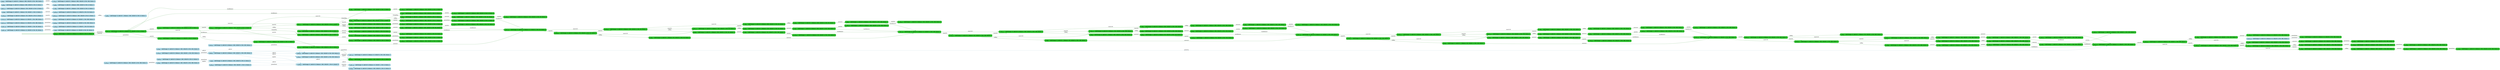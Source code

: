 digraph g {

	rankdir="LR"

	__invisible__[shape="point", color="forestgreen"]
	c0q256[label=<<b>c<sub>0</sub>q<sub>256</sub> = AskChange=0, AskCof=0, Balance=0, CofLeft=6, Pot=0, Status=0</b>>, shape="box", style="rounded, filled", fillcolor="limegreen", color="forestgreen", penwidth=3] // Initial
	c1q1728[label=<<b>c<sub>1</sub>q<sub>1728</sub> = AskChange=0, AskCof=0, Balance=0, CofLeft=6, Pot=0, Status=1</b>>, shape="box", style="rounded, filled", fillcolor="limegreen", color="forestgreen"]
	c2q128[label=<<b>c<sub>2</sub>q<sub>128</sub> = AskChange=0, AskCof=0, Balance=0, CofLeft=6, Pot=0, Status=2</b>>, shape="box", style="rounded, filled", fillcolor="limegreen", color="forestgreen"]
	c3q1624[label=<<b>c<sub>3</sub>q<sub>1624</sub> = AskChange=0, AskCof=0, Balance=100, CofLeft=6, Pot=0, Status=1</b>>, shape="box", style="rounded, filled", fillcolor="limegreen", color="forestgreen"]
	c5q128[label=<<b>c<sub>5</sub>q<sub>128</sub> = AskChange=0, AskCof=0, Balance=100, CofLeft=6, Pot=0, Status=2</b>>, shape="box", style="rounded, filled", fillcolor="limegreen", color="forestgreen"]
	c50q256[label=<<b>c<sub>50</sub>q<sub>256</sub> = AskChange=0, AskCof=0, Balance=100, CofLeft=6, Pot=0, Status=0</b>>, shape="box", style="rounded, filled", fillcolor="limegreen", color="forestgreen"]
	c6q65[label=<<b>c<sub>6</sub>q<sub>65</sub> = AskChange=1, AskCof=0, Balance=100, CofLeft=6, Pot=0, Status=1</b>>, shape="box", style="rounded, filled", fillcolor="limegreen", color="forestgreen"]
	c10q128[label=<<b>c<sub>10</sub>q<sub>128</sub> = AskChange=1, AskCof=0, Balance=100, CofLeft=6, Pot=0, Status=2</b>>, shape="box", style="rounded, filled", fillcolor="limegreen", color="forestgreen"]
	c128q256[label=<<b>c<sub>128</sub>q<sub>256</sub> = AskChange=1, AskCof=0, Balance=100, CofLeft=6, Pot=0, Status=0</b>>, shape="box", style="rounded, filled", fillcolor="limegreen", color="forestgreen"]
	c7q66[label=<<b>c<sub>7</sub>q<sub>66</sub> = AskChange=0, AskCof=1, Balance=100, CofLeft=6, Pot=0, Status=1</b>>, shape="box", style="rounded, filled", fillcolor="limegreen", color="forestgreen"]
	c11q128[label=<<b>c<sub>11</sub>q<sub>128</sub> = AskChange=0, AskCof=1, Balance=100, CofLeft=6, Pot=0, Status=2</b>>, shape="box", style="rounded, filled", fillcolor="limegreen", color="forestgreen"]
	c127q256[label=<<b>c<sub>127</sub>q<sub>256</sub> = AskChange=0, AskCof=1, Balance=100, CofLeft=6, Pot=0, Status=0</b>>, shape="box", style="rounded, filled", fillcolor="limegreen", color="forestgreen"]
	c12q65[label=<<b>c<sub>12</sub>q<sub>65</sub> = AskChange=1, AskCof=0, Balance=50, CofLeft=5, Pot=50, Status=1</b>>, shape="box", style="rounded, filled", fillcolor="limegreen", color="forestgreen"]
	c126q128[label=<<b>c<sub>126</sub>q<sub>128</sub> = AskChange=1, AskCof=0, Balance=50, CofLeft=5, Pot=50, Status=2</b>>, shape="box", style="rounded, filled", fillcolor="limegreen", color="forestgreen"]
	c61q1728[label=<<b>c<sub>61</sub>q<sub>1728</sub> = AskChange=0, AskCof=0, Balance=0, CofLeft=5, Pot=50, Status=1</b>>, shape="box", style="rounded, filled", fillcolor="limegreen", color="forestgreen"]
	c62q1624[label=<<b>c<sub>62</sub>q<sub>1624</sub> = AskChange=0, AskCof=0, Balance=100, CofLeft=5, Pot=50, Status=1</b>>, shape="box", style="rounded, filled", fillcolor="limegreen", color="forestgreen"]
	c66q66[label=<<b>c<sub>66</sub>q<sub>66</sub> = AskChange=0, AskCof=1, Balance=100, CofLeft=5, Pot=50, Status=1</b>>, shape="box", style="rounded, filled", fillcolor="limegreen", color="forestgreen"]
	c72q65[label=<<b>c<sub>72</sub>q<sub>65</sub> = AskChange=1, AskCof=0, Balance=50, CofLeft=4, Pot=100, Status=1</b>>, shape="box", style="rounded, filled", fillcolor="limegreen", color="forestgreen"]
	c131q128[label=<<b>c<sub>131</sub>q<sub>128</sub> = AskChange=1, AskCof=0, Balance=50, CofLeft=4, Pot=100, Status=2</b>>, shape="box", style="rounded, filled", fillcolor="limegreen", color="forestgreen"]
	c73q1728[label=<<b>c<sub>73</sub>q<sub>1728</sub> = AskChange=0, AskCof=0, Balance=0, CofLeft=4, Pot=100, Status=1</b>>, shape="box", style="rounded, filled", fillcolor="limegreen", color="forestgreen"]
	c74q1624[label=<<b>c<sub>74</sub>q<sub>1624</sub> = AskChange=0, AskCof=0, Balance=100, CofLeft=4, Pot=100, Status=1</b>>, shape="box", style="rounded, filled", fillcolor="limegreen", color="forestgreen"]
	c78q66[label=<<b>c<sub>78</sub>q<sub>66</sub> = AskChange=0, AskCof=1, Balance=100, CofLeft=4, Pot=100, Status=1</b>>, shape="box", style="rounded, filled", fillcolor="limegreen", color="forestgreen"]
	c84q65[label=<<b>c<sub>84</sub>q<sub>65</sub> = AskChange=1, AskCof=0, Balance=50, CofLeft=3, Pot=150, Status=1</b>>, shape="box", style="rounded, filled", fillcolor="limegreen", color="forestgreen"]
	c134q128[label=<<b>c<sub>134</sub>q<sub>128</sub> = AskChange=1, AskCof=0, Balance=50, CofLeft=3, Pot=150, Status=2</b>>, shape="box", style="rounded, filled", fillcolor="limegreen", color="forestgreen"]
	c85q1728[label=<<b>c<sub>85</sub>q<sub>1728</sub> = AskChange=0, AskCof=0, Balance=0, CofLeft=3, Pot=150, Status=1</b>>, shape="box", style="rounded, filled", fillcolor="limegreen", color="forestgreen"]
	c86q1624[label=<<b>c<sub>86</sub>q<sub>1624</sub> = AskChange=0, AskCof=0, Balance=100, CofLeft=3, Pot=150, Status=1</b>>, shape="box", style="rounded, filled", fillcolor="limegreen", color="forestgreen"]
	c90q66[label=<<b>c<sub>90</sub>q<sub>66</sub> = AskChange=0, AskCof=1, Balance=100, CofLeft=3, Pot=150, Status=1</b>>, shape="box", style="rounded, filled", fillcolor="limegreen", color="forestgreen"]
	c96q65[label=<<b>c<sub>96</sub>q<sub>65</sub> = AskChange=1, AskCof=0, Balance=50, CofLeft=2, Pot=200, Status=1</b>>, shape="box", style="rounded, filled", fillcolor="limegreen", color="forestgreen"]
	c137q128[label=<<b>c<sub>137</sub>q<sub>128</sub> = AskChange=1, AskCof=0, Balance=50, CofLeft=2, Pot=200, Status=2</b>>, shape="box", style="rounded, filled", fillcolor="limegreen", color="forestgreen"]
	c97q1728[label=<<b>c<sub>97</sub>q<sub>1728</sub> = AskChange=0, AskCof=0, Balance=0, CofLeft=2, Pot=200, Status=1</b>>, shape="box", style="rounded, filled", fillcolor="limegreen", color="forestgreen"]
	c98q1624[label=<<b>c<sub>98</sub>q<sub>1624</sub> = AskChange=0, AskCof=0, Balance=100, CofLeft=2, Pot=200, Status=1</b>>, shape="box", style="rounded, filled", fillcolor="limegreen", color="forestgreen"]
	c101q66[label=<<b>c<sub>101</sub>q<sub>66</sub> = AskChange=0, AskCof=1, Balance=100, CofLeft=2, Pot=200, Status=1</b>>, shape="box", style="rounded, filled", fillcolor="limegreen", color="forestgreen"]
	c107q65[label=<<b>c<sub>107</sub>q<sub>65</sub> = AskChange=1, AskCof=0, Balance=50, CofLeft=1, Pot=250, Status=1</b>>, shape="box", style="rounded, filled", fillcolor="limegreen", color="forestgreen"]
	c140q128[label=<<b>c<sub>140</sub>q<sub>128</sub> = AskChange=1, AskCof=0, Balance=50, CofLeft=1, Pot=250, Status=2</b>>, shape="box", style="rounded, filled", fillcolor="limegreen", color="forestgreen"]
	c45q1728[label=<<b>c<sub>45</sub>q<sub>1728</sub> = AskChange=0, AskCof=0, Balance=0, CofLeft=1, Pot=250, Status=1</b>>, shape="box", style="rounded, filled", fillcolor="limegreen", color="forestgreen"]
	c108q1624[label=<<b>c<sub>108</sub>q<sub>1624</sub> = AskChange=0, AskCof=0, Balance=100, CofLeft=1, Pot=250, Status=1</b>>, shape="box", style="rounded, filled", fillcolor="limegreen", color="forestgreen"]
	c112q66[label=<<b>c<sub>112</sub>q<sub>66</sub> = AskChange=0, AskCof=1, Balance=100, CofLeft=1, Pot=250, Status=1</b>>, shape="box", style="rounded, filled", fillcolor="limegreen", color="forestgreen"]
	c118q128[label=<<b>c<sub>118</sub>q<sub>128</sub> = AskChange=1, AskCof=0, Balance=50, CofLeft=0, Pot=300, Status=2</b>>, shape="box", style="rounded, filled", fillcolor="limegreen", color="forestgreen"]
	c143q36[label=<<b>c<sub>143</sub>q<sub>36</sub> = AskChange=1, AskCof=0, Balance=50, CofLeft=0, Pot=300, Status=0</b>>, shape="box", style="rounded, filled", fillcolor="limegreen", color="forestgreen"]
	c113q88[label=<<b>c<sub>113</sub>q<sub>88</sub> = AskChange=0, AskCof=0, Balance=200, CofLeft=1, Pot=250, Status=1</b>>, shape="box", style="rounded, filled", fillcolor="limegreen", color="forestgreen"]
	c115q66[label=<<b>c<sub>115</sub>q<sub>66</sub> = AskChange=0, AskCof=1, Balance=200, CofLeft=1, Pot=250, Status=1</b>>, shape="box", style="rounded, filled", fillcolor="limegreen", color="forestgreen"]
	c116q128[label=<<b>c<sub>116</sub>q<sub>128</sub> = AskChange=1, AskCof=0, Balance=150, CofLeft=0, Pot=300, Status=2</b>>, shape="box", style="rounded, filled", fillcolor="limegreen", color="forestgreen"]
	c141q36[label=<<b>c<sub>141</sub>q<sub>36</sub> = AskChange=1, AskCof=0, Balance=150, CofLeft=0, Pot=300, Status=0</b>>, shape="box", style="rounded, filled", fillcolor="limegreen", color="forestgreen"]
	c111q1112[label=<<b>c<sub>111</sub>q<sub>1112</sub> = AskChange=0, AskCof=0, Balance=150, CofLeft=1, Pot=250, Status=1</b>>, shape="box", style="rounded, filled", fillcolor="limegreen", color="forestgreen"]
	c114q66[label=<<b>c<sub>114</sub>q<sub>66</sub> = AskChange=0, AskCof=1, Balance=150, CofLeft=1, Pot=250, Status=1</b>>, shape="box", style="rounded, filled", fillcolor="limegreen", color="forestgreen"]
	c117q128[label=<<b>c<sub>117</sub>q<sub>128</sub> = AskChange=1, AskCof=0, Balance=100, CofLeft=0, Pot=300, Status=2</b>>, shape="box", style="rounded, filled", fillcolor="limegreen", color="forestgreen"]
	c142q36[label=<<b>c<sub>142</sub>q<sub>36</sub> = AskChange=1, AskCof=0, Balance=100, CofLeft=0, Pot=300, Status=0</b>>, shape="box", style="rounded, filled", fillcolor="limegreen", color="forestgreen"]
	c109q1624[label=<<b>c<sub>109</sub>q<sub>1624</sub> = AskChange=0, AskCof=0, Balance=50, CofLeft=1, Pot=250, Status=1</b>>, shape="box", style="rounded, filled", fillcolor="limegreen", color="forestgreen"]
	c110q66[label=<<b>c<sub>110</sub>q<sub>66</sub> = AskChange=0, AskCof=1, Balance=50, CofLeft=1, Pot=250, Status=1</b>>, shape="box", style="rounded, filled", fillcolor="limegreen", color="forestgreen"]
	c119q128[label=<<b>c<sub>119</sub>q<sub>128</sub> = AskChange=0, AskCof=0, Balance=0, CofLeft=0, Pot=300, Status=2</b>>, shape="box", style="rounded, filled", fillcolor="limegreen", color="forestgreen"]
	c22q36[label=<<b>c<sub>22</sub>q<sub>36</sub> = AskChange=0, AskCof=0, Balance=0, CofLeft=0, Pot=300, Status=0</b>>, shape="box", style="rounded, filled", fillcolor="limegreen", color="forestgreen"]
	c102q88[label=<<b>c<sub>102</sub>q<sub>88</sub> = AskChange=0, AskCof=0, Balance=200, CofLeft=2, Pot=200, Status=1</b>>, shape="box", style="rounded, filled", fillcolor="limegreen", color="forestgreen"]
	c104q66[label=<<b>c<sub>104</sub>q<sub>66</sub> = AskChange=0, AskCof=1, Balance=200, CofLeft=2, Pot=200, Status=1</b>>, shape="box", style="rounded, filled", fillcolor="limegreen", color="forestgreen"]
	c105q65[label=<<b>c<sub>105</sub>q<sub>65</sub> = AskChange=1, AskCof=0, Balance=150, CofLeft=1, Pot=250, Status=1</b>>, shape="box", style="rounded, filled", fillcolor="limegreen", color="forestgreen"]
	c138q128[label=<<b>c<sub>138</sub>q<sub>128</sub> = AskChange=1, AskCof=0, Balance=150, CofLeft=1, Pot=250, Status=2</b>>, shape="box", style="rounded, filled", fillcolor="limegreen", color="forestgreen"]
	c100q1112[label=<<b>c<sub>100</sub>q<sub>1112</sub> = AskChange=0, AskCof=0, Balance=150, CofLeft=2, Pot=200, Status=1</b>>, shape="box", style="rounded, filled", fillcolor="limegreen", color="forestgreen"]
	c103q66[label=<<b>c<sub>103</sub>q<sub>66</sub> = AskChange=0, AskCof=1, Balance=150, CofLeft=2, Pot=200, Status=1</b>>, shape="box", style="rounded, filled", fillcolor="limegreen", color="forestgreen"]
	c106q65[label=<<b>c<sub>106</sub>q<sub>65</sub> = AskChange=1, AskCof=0, Balance=100, CofLeft=1, Pot=250, Status=1</b>>, shape="box", style="rounded, filled", fillcolor="limegreen", color="forestgreen"]
	c139q128[label=<<b>c<sub>139</sub>q<sub>128</sub> = AskChange=1, AskCof=0, Balance=100, CofLeft=1, Pot=250, Status=2</b>>, shape="box", style="rounded, filled", fillcolor="limegreen", color="forestgreen"]
	c99q1624[label=<<b>c<sub>99</sub>q<sub>1624</sub> = AskChange=0, AskCof=0, Balance=50, CofLeft=2, Pot=200, Status=1</b>>, shape="box", style="rounded, filled", fillcolor="limegreen", color="forestgreen"]
	c44q66[label=<<b>c<sub>44</sub>q<sub>66</sub> = AskChange=0, AskCof=1, Balance=50, CofLeft=2, Pot=200, Status=1</b>>, shape="box", style="rounded, filled", fillcolor="limegreen", color="forestgreen"]
	c91q88[label=<<b>c<sub>91</sub>q<sub>88</sub> = AskChange=0, AskCof=0, Balance=200, CofLeft=3, Pot=150, Status=1</b>>, shape="box", style="rounded, filled", fillcolor="limegreen", color="forestgreen"]
	c93q66[label=<<b>c<sub>93</sub>q<sub>66</sub> = AskChange=0, AskCof=1, Balance=200, CofLeft=3, Pot=150, Status=1</b>>, shape="box", style="rounded, filled", fillcolor="limegreen", color="forestgreen"]
	c94q65[label=<<b>c<sub>94</sub>q<sub>65</sub> = AskChange=1, AskCof=0, Balance=150, CofLeft=2, Pot=200, Status=1</b>>, shape="box", style="rounded, filled", fillcolor="limegreen", color="forestgreen"]
	c135q128[label=<<b>c<sub>135</sub>q<sub>128</sub> = AskChange=1, AskCof=0, Balance=150, CofLeft=2, Pot=200, Status=2</b>>, shape="box", style="rounded, filled", fillcolor="limegreen", color="forestgreen"]
	c89q1112[label=<<b>c<sub>89</sub>q<sub>1112</sub> = AskChange=0, AskCof=0, Balance=150, CofLeft=3, Pot=150, Status=1</b>>, shape="box", style="rounded, filled", fillcolor="limegreen", color="forestgreen"]
	c92q66[label=<<b>c<sub>92</sub>q<sub>66</sub> = AskChange=0, AskCof=1, Balance=150, CofLeft=3, Pot=150, Status=1</b>>, shape="box", style="rounded, filled", fillcolor="limegreen", color="forestgreen"]
	c95q65[label=<<b>c<sub>95</sub>q<sub>65</sub> = AskChange=1, AskCof=0, Balance=100, CofLeft=2, Pot=200, Status=1</b>>, shape="box", style="rounded, filled", fillcolor="limegreen", color="forestgreen"]
	c136q128[label=<<b>c<sub>136</sub>q<sub>128</sub> = AskChange=1, AskCof=0, Balance=100, CofLeft=2, Pot=200, Status=2</b>>, shape="box", style="rounded, filled", fillcolor="limegreen", color="forestgreen"]
	c87q1624[label=<<b>c<sub>87</sub>q<sub>1624</sub> = AskChange=0, AskCof=0, Balance=50, CofLeft=3, Pot=150, Status=1</b>>, shape="box", style="rounded, filled", fillcolor="limegreen", color="forestgreen"]
	c88q66[label=<<b>c<sub>88</sub>q<sub>66</sub> = AskChange=0, AskCof=1, Balance=50, CofLeft=3, Pot=150, Status=1</b>>, shape="box", style="rounded, filled", fillcolor="limegreen", color="forestgreen"]
	c79q88[label=<<b>c<sub>79</sub>q<sub>88</sub> = AskChange=0, AskCof=0, Balance=200, CofLeft=4, Pot=100, Status=1</b>>, shape="box", style="rounded, filled", fillcolor="limegreen", color="forestgreen"]
	c81q66[label=<<b>c<sub>81</sub>q<sub>66</sub> = AskChange=0, AskCof=1, Balance=200, CofLeft=4, Pot=100, Status=1</b>>, shape="box", style="rounded, filled", fillcolor="limegreen", color="forestgreen"]
	c82q65[label=<<b>c<sub>82</sub>q<sub>65</sub> = AskChange=1, AskCof=0, Balance=150, CofLeft=3, Pot=150, Status=1</b>>, shape="box", style="rounded, filled", fillcolor="limegreen", color="forestgreen"]
	c132q128[label=<<b>c<sub>132</sub>q<sub>128</sub> = AskChange=1, AskCof=0, Balance=150, CofLeft=3, Pot=150, Status=2</b>>, shape="box", style="rounded, filled", fillcolor="limegreen", color="forestgreen"]
	c77q1112[label=<<b>c<sub>77</sub>q<sub>1112</sub> = AskChange=0, AskCof=0, Balance=150, CofLeft=4, Pot=100, Status=1</b>>, shape="box", style="rounded, filled", fillcolor="limegreen", color="forestgreen"]
	c80q66[label=<<b>c<sub>80</sub>q<sub>66</sub> = AskChange=0, AskCof=1, Balance=150, CofLeft=4, Pot=100, Status=1</b>>, shape="box", style="rounded, filled", fillcolor="limegreen", color="forestgreen"]
	c83q65[label=<<b>c<sub>83</sub>q<sub>65</sub> = AskChange=1, AskCof=0, Balance=100, CofLeft=3, Pot=150, Status=1</b>>, shape="box", style="rounded, filled", fillcolor="limegreen", color="forestgreen"]
	c133q128[label=<<b>c<sub>133</sub>q<sub>128</sub> = AskChange=1, AskCof=0, Balance=100, CofLeft=3, Pot=150, Status=2</b>>, shape="box", style="rounded, filled", fillcolor="limegreen", color="forestgreen"]
	c75q1624[label=<<b>c<sub>75</sub>q<sub>1624</sub> = AskChange=0, AskCof=0, Balance=50, CofLeft=4, Pot=100, Status=1</b>>, shape="box", style="rounded, filled", fillcolor="limegreen", color="forestgreen"]
	c76q66[label=<<b>c<sub>76</sub>q<sub>66</sub> = AskChange=0, AskCof=1, Balance=50, CofLeft=4, Pot=100, Status=1</b>>, shape="box", style="rounded, filled", fillcolor="limegreen", color="forestgreen"]
	c67q88[label=<<b>c<sub>67</sub>q<sub>88</sub> = AskChange=0, AskCof=0, Balance=200, CofLeft=5, Pot=50, Status=1</b>>, shape="box", style="rounded, filled", fillcolor="limegreen", color="forestgreen"]
	c69q66[label=<<b>c<sub>69</sub>q<sub>66</sub> = AskChange=0, AskCof=1, Balance=200, CofLeft=5, Pot=50, Status=1</b>>, shape="box", style="rounded, filled", fillcolor="limegreen", color="forestgreen"]
	c70q65[label=<<b>c<sub>70</sub>q<sub>65</sub> = AskChange=1, AskCof=0, Balance=150, CofLeft=4, Pot=100, Status=1</b>>, shape="box", style="rounded, filled", fillcolor="limegreen", color="forestgreen"]
	c129q128[label=<<b>c<sub>129</sub>q<sub>128</sub> = AskChange=1, AskCof=0, Balance=150, CofLeft=4, Pot=100, Status=2</b>>, shape="box", style="rounded, filled", fillcolor="limegreen", color="forestgreen"]
	c65q1112[label=<<b>c<sub>65</sub>q<sub>1112</sub> = AskChange=0, AskCof=0, Balance=150, CofLeft=5, Pot=50, Status=1</b>>, shape="box", style="rounded, filled", fillcolor="limegreen", color="forestgreen"]
	c68q66[label=<<b>c<sub>68</sub>q<sub>66</sub> = AskChange=0, AskCof=1, Balance=150, CofLeft=5, Pot=50, Status=1</b>>, shape="box", style="rounded, filled", fillcolor="limegreen", color="forestgreen"]
	c71q65[label=<<b>c<sub>71</sub>q<sub>65</sub> = AskChange=1, AskCof=0, Balance=100, CofLeft=4, Pot=100, Status=1</b>>, shape="box", style="rounded, filled", fillcolor="limegreen", color="forestgreen"]
	c130q128[label=<<b>c<sub>130</sub>q<sub>128</sub> = AskChange=1, AskCof=0, Balance=100, CofLeft=4, Pot=100, Status=2</b>>, shape="box", style="rounded, filled", fillcolor="limegreen", color="forestgreen"]
	c63q1624[label=<<b>c<sub>63</sub>q<sub>1624</sub> = AskChange=0, AskCof=0, Balance=50, CofLeft=5, Pot=50, Status=1</b>>, shape="box", style="rounded, filled", fillcolor="limegreen", color="forestgreen"]
	c64q66[label=<<b>c<sub>64</sub>q<sub>66</sub> = AskChange=0, AskCof=1, Balance=50, CofLeft=5, Pot=50, Status=1</b>>, shape="box", style="rounded, filled", fillcolor="limegreen", color="forestgreen"]
	c9q88[label=<<b>c<sub>9</sub>q<sub>88</sub> = AskChange=0, AskCof=0, Balance=200, CofLeft=6, Pot=0, Status=1</b>>, shape="box", style="rounded, filled", fillcolor="limegreen", color="forestgreen"]
	c16q128[label=<<b>c<sub>16</sub>q<sub>128</sub> = AskChange=0, AskCof=0, Balance=200, CofLeft=6, Pot=0, Status=2</b>>, shape="box", style="rounded, filled", fillcolor="limegreen", color="forestgreen"]
	c122q256[label=<<b>c<sub>122</sub>q<sub>256</sub> = AskChange=0, AskCof=0, Balance=200, CofLeft=6, Pot=0, Status=0</b>>, shape="box", style="rounded, filled", fillcolor="limegreen", color="forestgreen"]
	c17q65[label=<<b>c<sub>17</sub>q<sub>65</sub> = AskChange=1, AskCof=0, Balance=200, CofLeft=6, Pot=0, Status=1</b>>, shape="box", style="rounded, filled", fillcolor="limegreen", color="forestgreen"]
	c121q128[label=<<b>c<sub>121</sub>q<sub>128</sub> = AskChange=1, AskCof=0, Balance=200, CofLeft=6, Pot=0, Status=2</b>>, shape="box", style="rounded, filled", fillcolor="limegreen", color="forestgreen"]
	c18q66[label=<<b>c<sub>18</sub>q<sub>66</sub> = AskChange=0, AskCof=1, Balance=200, CofLeft=6, Pot=0, Status=1</b>>, shape="box", style="rounded, filled", fillcolor="limegreen", color="forestgreen"]
	c58q65[label=<<b>c<sub>58</sub>q<sub>65</sub> = AskChange=1, AskCof=0, Balance=150, CofLeft=5, Pot=50, Status=1</b>>, shape="box", style="rounded, filled", fillcolor="limegreen", color="forestgreen"]
	c120q128[label=<<b>c<sub>120</sub>q<sub>128</sub> = AskChange=1, AskCof=0, Balance=150, CofLeft=5, Pot=50, Status=2</b>>, shape="box", style="rounded, filled", fillcolor="limegreen", color="forestgreen"]
	c8q1112[label=<<b>c<sub>8</sub>q<sub>1112</sub> = AskChange=0, AskCof=0, Balance=150, CofLeft=6, Pot=0, Status=1</b>>, shape="box", style="rounded, filled", fillcolor="limegreen", color="forestgreen"]
	c13q128[label=<<b>c<sub>13</sub>q<sub>128</sub> = AskChange=0, AskCof=0, Balance=150, CofLeft=6, Pot=0, Status=2</b>>, shape="box", style="rounded, filled", fillcolor="limegreen", color="forestgreen"]
	c125q256[label=<<b>c<sub>125</sub>q<sub>256</sub> = AskChange=0, AskCof=0, Balance=150, CofLeft=6, Pot=0, Status=0</b>>, shape="box", style="rounded, filled", fillcolor="limegreen", color="forestgreen"]
	c14q65[label=<<b>c<sub>14</sub>q<sub>65</sub> = AskChange=1, AskCof=0, Balance=150, CofLeft=6, Pot=0, Status=1</b>>, shape="box", style="rounded, filled", fillcolor="limegreen", color="forestgreen"]
	c124q128[label=<<b>c<sub>124</sub>q<sub>128</sub> = AskChange=1, AskCof=0, Balance=150, CofLeft=6, Pot=0, Status=2</b>>, shape="box", style="rounded, filled", fillcolor="limegreen", color="forestgreen"]
	c15q66[label=<<b>c<sub>15</sub>q<sub>66</sub> = AskChange=0, AskCof=1, Balance=150, CofLeft=6, Pot=0, Status=1</b>>, shape="box", style="rounded, filled", fillcolor="limegreen", color="forestgreen"]
	c59q65[label=<<b>c<sub>59</sub>q<sub>65</sub> = AskChange=1, AskCof=0, Balance=100, CofLeft=5, Pot=50, Status=1</b>>, shape="box", style="rounded, filled", fillcolor="limegreen", color="forestgreen"]
	c123q128[label=<<b>c<sub>123</sub>q<sub>128</sub> = AskChange=1, AskCof=0, Balance=100, CofLeft=5, Pot=50, Status=2</b>>, shape="box", style="rounded, filled", fillcolor="limegreen", color="forestgreen"]
	c4q1624[label=<<b>c<sub>4</sub>q<sub>1624</sub> = AskChange=0, AskCof=0, Balance=50, CofLeft=6, Pot=0, Status=1</b>>, shape="box", style="rounded, filled", fillcolor="limegreen", color="forestgreen"]
	c60q66[label=<<b>c<sub>60</sub>q<sub>66</sub> = AskChange=0, AskCof=1, Balance=50, CofLeft=6, Pot=0, Status=1</b>>, shape="box", style="rounded, filled", fillcolor="limegreen", color="forestgreen"]
	c19q1728[label=<<b>c<sub>19</sub>q<sub>1728</sub> = AskChange=0, AskCof=0, Balance=0, CofLeft=0, Pot=50, Status=1</b>>, shape="box", style="rounded, filled, dashed", fillcolor="lightblue2", color="deepskyblue4"]
	c20q4[label=<<b>c<sub>20</sub>q<sub>4</sub> = AskChange=0, AskCof=0, Balance=0, CofLeft=0, Pot=50, Status=0</b>>, shape="box", style="rounded, filled, dashed", fillcolor="lightblue2", color="deepskyblue4"]
	c21q1728[label=<<b>c<sub>21</sub>q<sub>1728</sub> = AskChange=0, AskCof=0, Balance=0, CofLeft=0, Pot=300, Status=1</b>>, shape="box", style="rounded, filled, dashed", fillcolor="lightblue2", color="deepskyblue4"]
	c23q1728[label=<<b>c<sub>23</sub>q<sub>1728</sub> = AskChange=0, AskCof=0, Balance=0, CofLeft=1, Pot=50, Status=1</b>>, shape="box", style="rounded, filled, dashed", fillcolor="lightblue2", color="deepskyblue4"]
	c24q260[label=<<b>c<sub>24</sub>q<sub>260</sub> = AskChange=0, AskCof=0, Balance=0, CofLeft=1, Pot=50, Status=0</b>>, shape="box", style="rounded, filled, dashed", fillcolor="lightblue2", color="deepskyblue4"]
	c25q1728[label=<<b>c<sub>25</sub>q<sub>1728</sub> = AskChange=0, AskCof=0, Balance=0, CofLeft=6, Pot=300, Status=1</b>>, shape="box", style="rounded, filled, dashed", fillcolor="lightblue2", color="deepskyblue4"]
	c26q288[label=<<b>c<sub>26</sub>q<sub>288</sub> = AskChange=0, AskCof=0, Balance=0, CofLeft=6, Pot=300, Status=0</b>>, shape="box", style="rounded, filled, dashed", fillcolor="lightblue2", color="deepskyblue4"]
	c27q1728[label=<<b>c<sub>27</sub>q<sub>1728</sub> = AskChange=0, AskCof=0, Balance=0, CofLeft=1, Pot=300, Status=1</b>>, shape="box", style="rounded, filled, dashed", fillcolor="lightblue2", color="deepskyblue4"]
	c28q292[label=<<b>c<sub>28</sub>q<sub>292</sub> = AskChange=0, AskCof=0, Balance=0, CofLeft=1, Pot=300, Status=0</b>>, shape="box", style="rounded, filled, dashed", fillcolor="lightblue2", color="deepskyblue4"]
	c29q128[label=<<b>c<sub>29</sub>q<sub>128</sub> = AskChange=0, AskCof=0, Balance=100, CofLeft=0, Pot=0, Status=2</b>>, shape="box", style="rounded, filled, dashed", fillcolor="lightblue2", color="deepskyblue4"]
	c30q4[label=<<b>c<sub>30</sub>q<sub>4</sub> = AskChange=0, AskCof=0, Balance=100, CofLeft=0, Pot=0, Status=0</b>>, shape="box", style="rounded, filled, dashed", fillcolor="lightblue2", color="deepskyblue4"]
	c31q128[label=<<b>c<sub>31</sub>q<sub>128</sub> = AskChange=0, AskCof=0, Balance=100, CofLeft=0, Pot=300, Status=2</b>>, shape="box", style="rounded, filled, dashed", fillcolor="lightblue2", color="deepskyblue4"]
	c32q36[label=<<b>c<sub>32</sub>q<sub>36</sub> = AskChange=0, AskCof=0, Balance=100, CofLeft=0, Pot=300, Status=0</b>>, shape="box", style="rounded, filled, dashed", fillcolor="lightblue2", color="deepskyblue4"]
	c33q128[label=<<b>c<sub>33</sub>q<sub>128</sub> = AskChange=0, AskCof=0, Balance=100, CofLeft=1, Pot=0, Status=2</b>>, shape="box", style="rounded, filled, dashed", fillcolor="lightblue2", color="deepskyblue4"]
	c34q260[label=<<b>c<sub>34</sub>q<sub>260</sub> = AskChange=0, AskCof=0, Balance=100, CofLeft=1, Pot=0, Status=0</b>>, shape="box", style="rounded, filled, dashed", fillcolor="lightblue2", color="deepskyblue4"]
	c35q128[label=<<b>c<sub>35</sub>q<sub>128</sub> = AskChange=0, AskCof=0, Balance=100, CofLeft=6, Pot=250, Status=2</b>>, shape="box", style="rounded, filled, dashed", fillcolor="lightblue2", color="deepskyblue4"]
	c36q288[label=<<b>c<sub>36</sub>q<sub>288</sub> = AskChange=0, AskCof=0, Balance=100, CofLeft=6, Pot=250, Status=0</b>>, shape="box", style="rounded, filled, dashed", fillcolor="lightblue2", color="deepskyblue4"]
	c37q128[label=<<b>c<sub>37</sub>q<sub>128</sub> = AskChange=0, AskCof=0, Balance=100, CofLeft=1, Pot=250, Status=2</b>>, shape="box", style="rounded, filled, dashed", fillcolor="lightblue2", color="deepskyblue4"]
	c38q292[label=<<b>c<sub>38</sub>q<sub>292</sub> = AskChange=0, AskCof=0, Balance=100, CofLeft=1, Pot=250, Status=0</b>>, shape="box", style="rounded, filled, dashed", fillcolor="lightblue2", color="deepskyblue4"]
	c39q1624[label=<<b>c<sub>39</sub>q<sub>1624</sub> = AskChange=0, AskCof=0, Balance=100, CofLeft=0, Pot=0, Status=1</b>>, shape="box", style="rounded, filled, dashed", fillcolor="lightblue2", color="deepskyblue4"]
	c40q64[label=<<b>c<sub>40</sub>q<sub>64</sub> = AskChange=0, AskCof=1, Balance=100, CofLeft=0, Pot=0, Status=1</b>>, shape="box", style="rounded, filled, dashed", fillcolor="lightblue2", color="deepskyblue4"]
	c41q1624[label=<<b>c<sub>41</sub>q<sub>1624</sub> = AskChange=0, AskCof=0, Balance=50, CofLeft=0, Pot=0, Status=1</b>>, shape="box", style="rounded, filled, dashed", fillcolor="lightblue2", color="deepskyblue4"]
	c42q66[label=<<b>c<sub>42</sub>q<sub>66</sub> = AskChange=0, AskCof=1, Balance=50, CofLeft=1, Pot=0, Status=1</b>>, shape="box", style="rounded, filled, dashed", fillcolor="lightblue2", color="deepskyblue4"]
	c43q128[label=<<b>c<sub>43</sub>q<sub>128</sub> = AskChange=0, AskCof=0, Balance=0, CofLeft=0, Pot=50, Status=2</b>>, shape="box", style="rounded, filled, dashed", fillcolor="lightblue2", color="deepskyblue4"]
	c46q1112[label=<<b>c<sub>46</sub>q<sub>1112</sub> = AskChange=0, AskCof=0, Balance=150, CofLeft=0, Pot=0, Status=1</b>>, shape="box", style="rounded, filled, dashed", fillcolor="lightblue2", color="deepskyblue4"]
	c47q64[label=<<b>c<sub>47</sub>q<sub>64</sub> = AskChange=0, AskCof=1, Balance=150, CofLeft=0, Pot=0, Status=1</b>>, shape="box", style="rounded, filled, dashed", fillcolor="lightblue2", color="deepskyblue4"]
	c48q88[label=<<b>c<sub>48</sub>q<sub>88</sub> = AskChange=0, AskCof=0, Balance=200, CofLeft=0, Pot=0, Status=1</b>>, shape="box", style="rounded, filled, dashed", fillcolor="lightblue2", color="deepskyblue4"]
	c49q64[label=<<b>c<sub>49</sub>q<sub>64</sub> = AskChange=0, AskCof=1, Balance=200, CofLeft=0, Pot=0, Status=1</b>>, shape="box", style="rounded, filled, dashed", fillcolor="lightblue2", color="deepskyblue4"]
	c51q36[label=<<b>c<sub>51</sub>q<sub>36</sub> = AskChange=0, AskCof=0, Balance=100, CofLeft=0, Pot=250, Status=0</b>>, shape="box", style="rounded, filled, dashed", fillcolor="lightblue2", color="deepskyblue4"]
	c52q260[label=<<b>c<sub>52</sub>q<sub>260</sub> = AskChange=0, AskCof=0, Balance=100, CofLeft=2, Pot=0, Status=0</b>>, shape="box", style="rounded, filled, dashed", fillcolor="lightblue2", color="deepskyblue4"]
	c53q1728[label=<<b>c<sub>53</sub>q<sub>1728</sub> = AskChange=0, AskCof=0, Balance=0, CofLeft=1, Pot=0, Status=1</b>>, shape="box", style="rounded, filled, dashed", fillcolor="lightblue2", color="deepskyblue4"]
	c54q1728[label=<<b>c<sub>54</sub>q<sub>1728</sub> = AskChange=0, AskCof=0, Balance=0, CofLeft=6, Pot=250, Status=1</b>>, shape="box", style="rounded, filled, dashed", fillcolor="lightblue2", color="deepskyblue4"]
	c55q292[label=<<b>c<sub>55</sub>q<sub>292</sub> = AskChange=0, AskCof=0, Balance=100, CofLeft=2, Pot=250, Status=0</b>>, shape="box", style="rounded, filled, dashed", fillcolor="lightblue2", color="deepskyblue4"]
	c56q64[label=<<b>c<sub>56</sub>q<sub>64</sub> = AskChange=0, AskCof=1, Balance=200, CofLeft=0, Pot=100, Status=1</b>>, shape="box", style="rounded, filled, dashed", fillcolor="lightblue2", color="deepskyblue4"]
	c57q128[label=<<b>c<sub>57</sub>q<sub>128</sub> = AskChange=0, AskCof=1, Balance=200, CofLeft=0, Pot=100, Status=2</b>>, shape="box", style="rounded, filled, dashed", fillcolor="lightblue2", color="deepskyblue4"]

	__invisible__ -> c0q256[penwidth=3, color="forestgreen"]
	c0q256 -> c1q1728[label=<powerUp>, color="forestgreen"]
	c1q1728 -> c2q128[label=<autoOut>, color="forestgreen"]
	c2q128 -> c0q256[label=<powerDown>, color="forestgreen"]
	c1q1728 -> c3q1624[label=<insert100>, color="forestgreen"]
	c3q1624 -> c5q128[label=<autoOut>, color="forestgreen"]
	c5q128 -> c50q256[label=<powerDown>, color="forestgreen"]
	c3q1624 -> c6q65[label=<changeReq>, color="forestgreen"]
	c6q65 -> c10q128[label=<autoOut>, color="forestgreen"]
	c10q128 -> c128q256[label=<powerDown>, color="forestgreen"]
	c6q65 -> c1q1728[label=<backBalance>, color="forestgreen"]
	c3q1624 -> c7q66[label=<cofReq>, color="forestgreen"]
	c7q66 -> c11q128[label=<autoOut>, color="forestgreen"]
	c11q128 -> c127q256[label=<powerDown>, color="forestgreen"]
	c7q66 -> c12q65[label=<serveCof>, color="forestgreen"]
	c12q65 -> c126q128[label=<autoOut>, color="forestgreen"]
	c12q65 -> c61q1728[label=<backBalance>, color="forestgreen"]
	c61q1728 -> c62q1624[label=<insert100>, color="forestgreen"]
	c62q1624 -> c66q66[label=<cofReq>, color="forestgreen"]
	c66q66 -> c72q65[label=<serveCof>, color="forestgreen"]
	c72q65 -> c131q128[label=<autoOut>, color="forestgreen"]
	c72q65 -> c73q1728[label=<backBalance>, color="forestgreen"]
	c73q1728 -> c74q1624[label=<insert100>, color="forestgreen"]
	c74q1624 -> c78q66[label=<cofReq>, color="forestgreen"]
	c78q66 -> c84q65[label=<serveCof>, color="forestgreen"]
	c84q65 -> c134q128[label=<autoOut>, color="forestgreen"]
	c84q65 -> c85q1728[label=<backBalance>, color="forestgreen"]
	c85q1728 -> c86q1624[label=<insert100>, color="forestgreen"]
	c86q1624 -> c90q66[label=<cofReq>, color="forestgreen"]
	c90q66 -> c96q65[label=<serveCof>, color="forestgreen"]
	c96q65 -> c137q128[label=<autoOut>, color="forestgreen"]
	c96q65 -> c97q1728[label=<backBalance>, color="forestgreen"]
	c97q1728 -> c98q1624[label=<insert100>, color="forestgreen"]
	c98q1624 -> c101q66[label=<cofReq>, color="forestgreen"]
	c101q66 -> c107q65[label=<serveCof>, color="forestgreen"]
	c107q65 -> c140q128[label=<autoOut>, color="forestgreen"]
	c107q65 -> c45q1728[label=<backBalance>, color="forestgreen"]
	c45q1728 -> c108q1624[label=<insert100>, color="forestgreen"]
	c108q1624 -> c112q66[label=<cofReq>, color="forestgreen"]
	c112q66 -> c118q128[label=<serveCof>, color="forestgreen"]
	c118q128 -> c143q36[label=<powerDown>, color="forestgreen"]
	c108q1624 -> c113q88[label=<insert100>, color="forestgreen"]
	c113q88 -> c115q66[label=<cofReq>, color="forestgreen"]
	c115q66 -> c116q128[label=<serveCof>, color="forestgreen"]
	c116q128 -> c141q36[label=<powerDown>, color="forestgreen"]
	c108q1624 -> c111q1112[label=<insert50>, color="forestgreen"]
	c111q1112 -> c114q66[label=<cofReq>, color="forestgreen"]
	c114q66 -> c117q128[label=<serveCof>, color="forestgreen"]
	c117q128 -> c142q36[label=<powerDown>, color="forestgreen"]
	c111q1112 -> c113q88[label=<insert50>, color="forestgreen"]
	c45q1728 -> c109q1624[label=<insert50>, color="forestgreen"]
	c109q1624 -> c110q66[label=<cofReq>, color="forestgreen"]
	c110q66 -> c119q128[label=<serveCof>, color="forestgreen"]
	c119q128 -> c22q36[label=<powerDown>, color="forestgreen"]
	c109q1624 -> c111q1112[label=<insert100>, color="forestgreen"]
	c109q1624 -> c108q1624[label=<insert50>, color="forestgreen"]
	c98q1624 -> c102q88[label=<insert100>, color="forestgreen"]
	c102q88 -> c104q66[label=<cofReq>, color="forestgreen"]
	c104q66 -> c105q65[label=<serveCof>, color="forestgreen"]
	c105q65 -> c138q128[label=<autoOut>, color="forestgreen"]
	c105q65 -> c45q1728[label=<backBalance>, color="forestgreen"]
	c98q1624 -> c100q1112[label=<insert50>, color="forestgreen"]
	c100q1112 -> c103q66[label=<cofReq>, color="forestgreen"]
	c103q66 -> c106q65[label=<serveCof>, color="forestgreen"]
	c106q65 -> c139q128[label=<autoOut>, color="forestgreen"]
	c106q65 -> c45q1728[label=<backBalance>, color="forestgreen"]
	c100q1112 -> c102q88[label=<insert50>, color="forestgreen"]
	c97q1728 -> c99q1624[label=<insert50>, color="forestgreen"]
	c99q1624 -> c44q66[label=<cofReq>, color="forestgreen"]
	c44q66 -> c45q1728[label=<serveCof>, color="forestgreen"]
	c99q1624 -> c100q1112[label=<insert100>, color="forestgreen"]
	c99q1624 -> c98q1624[label=<insert50>, color="forestgreen"]
	c86q1624 -> c91q88[label=<insert100>, color="forestgreen"]
	c91q88 -> c93q66[label=<cofReq>, color="forestgreen"]
	c93q66 -> c94q65[label=<serveCof>, color="forestgreen"]
	c94q65 -> c135q128[label=<autoOut>, color="forestgreen"]
	c94q65 -> c97q1728[label=<backBalance>, color="forestgreen"]
	c86q1624 -> c89q1112[label=<insert50>, color="forestgreen"]
	c89q1112 -> c92q66[label=<cofReq>, color="forestgreen"]
	c92q66 -> c95q65[label=<serveCof>, color="forestgreen"]
	c95q65 -> c136q128[label=<autoOut>, color="forestgreen"]
	c95q65 -> c97q1728[label=<backBalance>, color="forestgreen"]
	c89q1112 -> c91q88[label=<insert50>, color="forestgreen"]
	c85q1728 -> c87q1624[label=<insert50>, color="forestgreen"]
	c87q1624 -> c88q66[label=<cofReq>, color="forestgreen"]
	c88q66 -> c97q1728[label=<serveCof>, color="forestgreen"]
	c87q1624 -> c89q1112[label=<insert100>, color="forestgreen"]
	c87q1624 -> c86q1624[label=<insert50>, color="forestgreen"]
	c74q1624 -> c79q88[label=<insert100>, color="forestgreen"]
	c79q88 -> c81q66[label=<cofReq>, color="forestgreen"]
	c81q66 -> c82q65[label=<serveCof>, color="forestgreen"]
	c82q65 -> c132q128[label=<autoOut>, color="forestgreen"]
	c82q65 -> c85q1728[label=<backBalance>, color="forestgreen"]
	c74q1624 -> c77q1112[label=<insert50>, color="forestgreen"]
	c77q1112 -> c80q66[label=<cofReq>, color="forestgreen"]
	c80q66 -> c83q65[label=<serveCof>, color="forestgreen"]
	c83q65 -> c133q128[label=<autoOut>, color="forestgreen"]
	c83q65 -> c85q1728[label=<backBalance>, color="forestgreen"]
	c77q1112 -> c79q88[label=<insert50>, color="forestgreen"]
	c73q1728 -> c75q1624[label=<insert50>, color="forestgreen"]
	c75q1624 -> c76q66[label=<cofReq>, color="forestgreen"]
	c76q66 -> c85q1728[label=<serveCof>, color="forestgreen"]
	c75q1624 -> c77q1112[label=<insert100>, color="forestgreen"]
	c75q1624 -> c74q1624[label=<insert50>, color="forestgreen"]
	c62q1624 -> c67q88[label=<insert100>, color="forestgreen"]
	c67q88 -> c69q66[label=<cofReq>, color="forestgreen"]
	c69q66 -> c70q65[label=<serveCof>, color="forestgreen"]
	c70q65 -> c129q128[label=<autoOut>, color="forestgreen"]
	c70q65 -> c73q1728[label=<backBalance>, color="forestgreen"]
	c62q1624 -> c65q1112[label=<insert50>, color="forestgreen"]
	c65q1112 -> c68q66[label=<cofReq>, color="forestgreen"]
	c68q66 -> c71q65[label=<serveCof>, color="forestgreen"]
	c71q65 -> c130q128[label=<autoOut>, color="forestgreen"]
	c71q65 -> c73q1728[label=<backBalance>, color="forestgreen"]
	c65q1112 -> c67q88[label=<insert50>, color="forestgreen"]
	c61q1728 -> c63q1624[label=<insert50>, color="forestgreen"]
	c63q1624 -> c64q66[label=<cofReq>, color="forestgreen"]
	c64q66 -> c73q1728[label=<serveCof>, color="forestgreen"]
	c63q1624 -> c65q1112[label=<insert100>, color="forestgreen"]
	c63q1624 -> c62q1624[label=<insert50>, color="forestgreen"]
	c3q1624 -> c9q88[label=<insert100>, color="forestgreen"]
	c9q88 -> c16q128[label=<autoOut>, color="forestgreen"]
	c16q128 -> c122q256[label=<powerDown>, color="forestgreen"]
	c9q88 -> c17q65[label=<changeReq>, color="forestgreen"]
	c17q65 -> c121q128[label=<autoOut>, color="forestgreen"]
	c17q65 -> c1q1728[label=<backBalance>, color="forestgreen"]
	c9q88 -> c18q66[label=<cofReq>, color="forestgreen"]
	c18q66 -> c58q65[label=<serveCof>, color="forestgreen"]
	c58q65 -> c120q128[label=<autoOut>, color="forestgreen"]
	c58q65 -> c61q1728[label=<backBalance>, color="forestgreen"]
	c3q1624 -> c8q1112[label=<insert50>, color="forestgreen"]
	c8q1112 -> c13q128[label=<autoOut>, color="forestgreen"]
	c13q128 -> c125q256[label=<powerDown>, color="forestgreen"]
	c8q1112 -> c14q65[label=<changeReq>, color="forestgreen"]
	c14q65 -> c124q128[label=<autoOut>, color="forestgreen"]
	c14q65 -> c1q1728[label=<backBalance>, color="forestgreen"]
	c8q1112 -> c15q66[label=<cofReq>, color="forestgreen"]
	c15q66 -> c59q65[label=<serveCof>, color="forestgreen"]
	c59q65 -> c123q128[label=<autoOut>, color="forestgreen"]
	c59q65 -> c61q1728[label=<backBalance>, color="forestgreen"]
	c8q1112 -> c9q88[label=<insert50>, color="forestgreen"]
	c1q1728 -> c4q1624[label=<insert50>, color="forestgreen"]
	c4q1624 -> c8q1112[label=<insert100>, color="forestgreen"]
	c4q1624 -> c3q1624[label=<insert50>, color="forestgreen"]
	c4q1624 -> c60q66[label=<cofReq>, color="forestgreen"]
	c60q66 -> c61q1728[label=<serveCof>, color="forestgreen"]
	c1q1728 -> c0q256[label=<powerDown>, color="forestgreen"]
	c19q1728 -> c20q4[label=<powerDown>, color="deepskyblue4", style="dashed"]
	c21q1728 -> c22q36[label=<powerDown>, color="deepskyblue4", style="dashed"]
	c23q1728 -> c24q260[label=<powerDown>, color="deepskyblue4", style="dashed"]
	c25q1728 -> c26q288[label=<powerDown>, color="deepskyblue4", style="dashed"]
	c27q1728 -> c28q292[label=<powerDown>, color="deepskyblue4", style="dashed"]
	c29q128 -> c30q4[label=<powerDown>, color="deepskyblue4", style="dashed"]
	c31q128 -> c32q36[label=<powerDown>, color="deepskyblue4", style="dashed"]
	c33q128 -> c34q260[label=<powerDown>, color="deepskyblue4", style="dashed"]
	c35q128 -> c36q288[label=<powerDown>, color="deepskyblue4", style="dashed"]
	c37q128 -> c38q292[label=<powerDown>, color="deepskyblue4", style="dashed"]
	c39q1624 -> c40q64[label=<cofReq>, color="deepskyblue4", style="dashed"]
	c41q1624 -> c39q1624[label=<insert50>, color="deepskyblue4", style="dashed"]
	c42q66 -> c43q128[label=<serveCof>, color="deepskyblue4", style="dashed"]
	c46q1112 -> c47q64[label=<cofReq>, color="deepskyblue4", style="dashed"]
	c48q88 -> c49q64[label=<cofReq>, color="deepskyblue4", style="dashed"]
	c30q4 -> c50q256[label=<addCof>, color="deepskyblue4", style="dashed"]
	c30q4 -> c34q260[label=<addCof>, color="deepskyblue4", style="dashed"]
	c51q36 -> c36q288[label=<addCof>, color="deepskyblue4", style="dashed"]
	c51q36 -> c38q292[label=<addCof>, color="deepskyblue4", style="dashed"]
	c32q36 -> c30q4[label=<takePot>, color="deepskyblue4", style="dashed"]
	c34q260 -> c52q260[label=<addCof>, color="deepskyblue4", style="dashed"]
	c34q260 -> c50q256[label=<addCof>, color="deepskyblue4", style="dashed"]
	c34q260 -> c53q1728[label=<powerUp>, color="deepskyblue4", style="dashed"]
	c36q288 -> c54q1728[label=<powerUp>, color="deepskyblue4", style="dashed"]
	c36q288 -> c50q256[label=<takePot>, color="deepskyblue4", style="dashed"]
	c38q292 -> c55q292[label=<addCof>, color="deepskyblue4", style="dashed"]
	c38q292 -> c36q288[label=<addCof>, color="deepskyblue4", style="dashed"]
	c38q292 -> c45q1728[label=<powerUp>, color="deepskyblue4", style="dashed"]
	c38q292 -> c34q260[label=<takePot>, color="deepskyblue4", style="dashed"]
	c56q64 -> c57q128[label=<autoOut>, color="deepskyblue4", style="dashed"]

}
